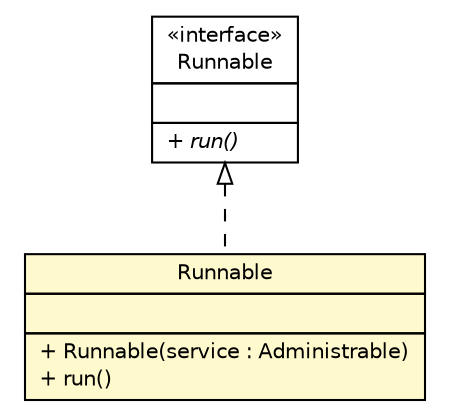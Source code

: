 #!/usr/local/bin/dot
#
# Class diagram 
# Generated by UMLGraph version R5_6 (http://www.umlgraph.org/)
#

digraph G {
	edge [fontname="Helvetica",fontsize=10,labelfontname="Helvetica",labelfontsize=10];
	node [fontname="Helvetica",fontsize=10,shape=plaintext];
	nodesep=0.25;
	ranksep=0.5;
	// sorcer.boot.destroy.RioServiceDestroyer.Runnable
	c470024 [label=<<table title="sorcer.boot.destroy.RioServiceDestroyer.Runnable" border="0" cellborder="1" cellspacing="0" cellpadding="2" port="p" bgcolor="lemonChiffon" href="./RioServiceDestroyer.Runnable.html">
		<tr><td><table border="0" cellspacing="0" cellpadding="1">
<tr><td align="center" balign="center"> Runnable </td></tr>
		</table></td></tr>
		<tr><td><table border="0" cellspacing="0" cellpadding="1">
<tr><td align="left" balign="left">  </td></tr>
		</table></td></tr>
		<tr><td><table border="0" cellspacing="0" cellpadding="1">
<tr><td align="left" balign="left"> + Runnable(service : Administrable) </td></tr>
<tr><td align="left" balign="left"> + run() </td></tr>
		</table></td></tr>
		</table>>, URL="./RioServiceDestroyer.Runnable.html", fontname="Helvetica", fontcolor="black", fontsize=10.0];
	//sorcer.boot.destroy.RioServiceDestroyer.Runnable implements java.lang.Runnable
	c470231:p -> c470024:p [dir=back,arrowtail=empty,style=dashed];
	// java.lang.Runnable
	c470231 [label=<<table title="java.lang.Runnable" border="0" cellborder="1" cellspacing="0" cellpadding="2" port="p" href="http://docs.oracle.com/javase/7/docs/api/java/lang/Runnable.html">
		<tr><td><table border="0" cellspacing="0" cellpadding="1">
<tr><td align="center" balign="center"> &#171;interface&#187; </td></tr>
<tr><td align="center" balign="center"> Runnable </td></tr>
		</table></td></tr>
		<tr><td><table border="0" cellspacing="0" cellpadding="1">
<tr><td align="left" balign="left">  </td></tr>
		</table></td></tr>
		<tr><td><table border="0" cellspacing="0" cellpadding="1">
<tr><td align="left" balign="left"><font face="Helvetica-Oblique" point-size="10.0"> + run() </font></td></tr>
		</table></td></tr>
		</table>>, URL="http://docs.oracle.com/javase/7/docs/api/java/lang/Runnable.html", fontname="Helvetica", fontcolor="black", fontsize=10.0];
}

